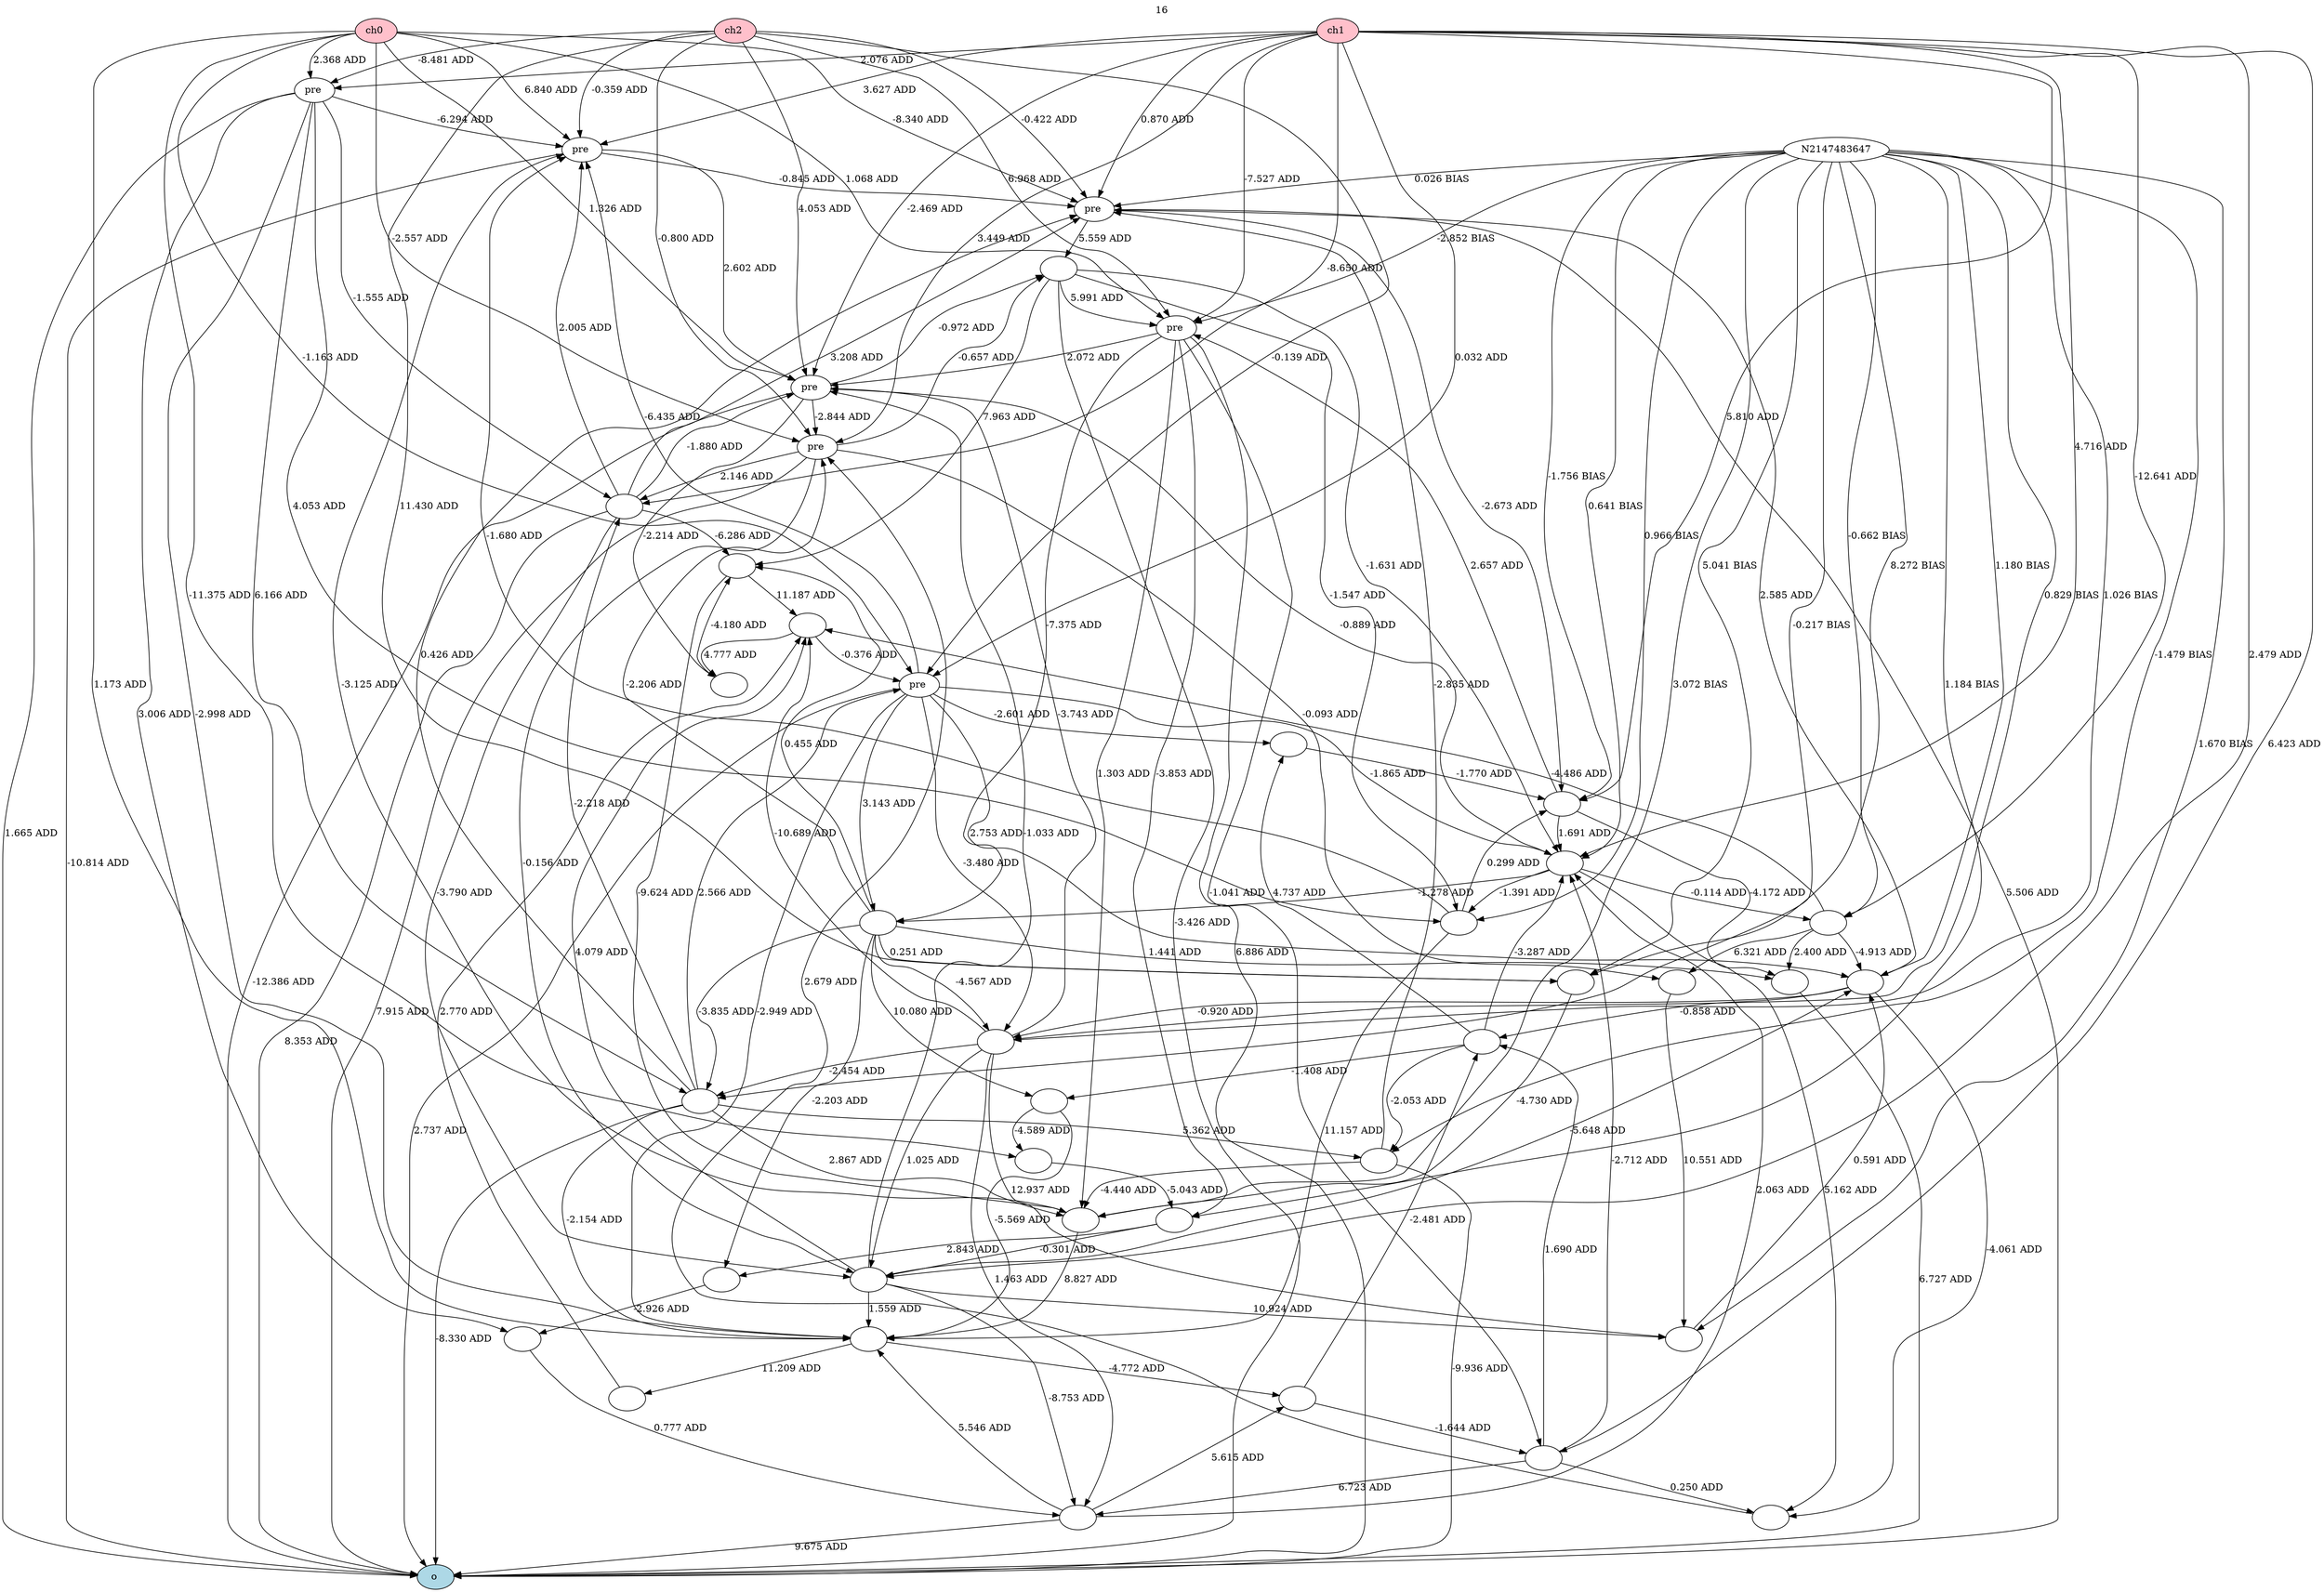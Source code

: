 digraph g {
graph [overlap="false"];
N8 -> N2 [label="2.368 ADD"];
N8 -> N3 [label="6.840 ADD"];
N8 -> N4 [label="-8.340 ADD"];
N8 -> N6 [label="-2.557 ADD"];
N8 -> N1 [label="-1.163 ADD"];
N8 -> N5 [label="1.068 ADD"];
N8 -> N7 [label="1.326 ADD"];
N9 -> N2 [label="-8.481 ADD"];
N9 -> N3 [label="-0.359 ADD"];
N9 -> N4 [label="-0.422 ADD"];
N9 -> N6 [label="-0.800 ADD"];
N9 -> N1 [label="-0.139 ADD"];
N9 -> N5 [label="6.968 ADD"];
N9 -> N7 [label="4.053 ADD"];
N10 -> N2 [label="2.076 ADD"];
N10 -> N3 [label="3.627 ADD"];
N10 -> N4 [label="0.870 ADD"];
N10 -> N6 [label="3.449 ADD"];
N10 -> N1 [label="0.032 ADD"];
N10 -> N5 [label="-7.527 ADD"];
N10 -> N7 [label="-2.469 ADD"];
N2 -> N11 [label="1.665 ADD"];
N3 -> N11 [label="-10.814 ADD"];
N4 -> N11 [label="5.506 ADD"];
N6 -> N11 [label="7.915 ADD"];
N1 -> N11 [label="2.737 ADD"];
N5 -> N11 [label="6.886 ADD"];
N7 -> N11 [label="-12.386 ADD"];
N10 -> N276 [label="-8.650 ADD"];
N276 -> N7 [label="-1.880 ADD"];
N1 -> N3 [label="-6.435 ADD"];
N2 -> N1099 [label="6.166 ADD"];
N1099 -> N276 [label="-2.218 ADD"];
N2147483647 -> N1099 [label="-0.217 BIAS"];
N2147483647 -> N5 [label="-2.852 BIAS"];
N3 -> N7 [label="2.602 ADD"];
N2147483647 -> N4 [label="0.026 BIAS"];
N5 -> N4975 [label="-7.375 ADD"];
N4975 -> N1099 [label="-3.835 ADD"];
N4975 -> N4976 [label="-4.567 ADD"];
N4976 -> N1099 [label="-2.454 ADD"];
N5 -> N7 [label="2.072 ADD"];
N2147483647 -> N4976 [label="1.026 BIAS"];
N276 -> N4 [label="3.208 ADD"];
N2147483647 -> N4976 [label="0.829 BIAS"];
N4976 -> N7 [label="-3.743 ADD"];
N1099 -> N9695 [label="5.362 ADD"];
N9695 -> N11 [label="-9.936 ADD"];
N1099 -> N11 [label="-8.330 ADD"];
N1 -> N4976 [label="-3.480 ADD"];
N7 -> N11139 [label="-0.972 ADD"];
N11139 -> N5 [label="5.991 ADD"];
N2147483647 -> N9695 [label="-1.479 BIAS"];
N11139 -> N11 [label="-3.426 ADD"];
N1099 -> N4 [label="0.426 ADD"];
N7 -> N6 [label="-2.844 ADD"];
N2 -> N3 [label="-6.294 ADD"];
N276 -> N3 [label="2.005 ADD"];
N1 -> N4975 [label="3.143 ADD"];
N6 -> N11139 [label="-0.657 ADD"];
N1099 -> N1 [label="2.566 ADD"];
N4976 -> N24370 [label="1.463 ADD"];
N24370 -> N11 [label="9.675 ADD"];
N11139 -> N25496 [label="-1.631 ADD"];
N25496 -> N7 [label="-0.889 ADD"];
N6 -> N276 [label="2.146 ADD"];
N3 -> N4 [label="-0.845 ADD"];
N1 -> N27472 [label="2.753 ADD"];
N27472 -> N4976 [label="-0.920 ADD"];
N2147483647 -> N27472 [label="1.180 BIAS"];
N4 -> N11139 [label="5.559 ADD"];
N276 -> N33850 [label="-3.790 ADD"];
N33850 -> N24370 [label="-8.753 ADD"];
N4975 -> N6 [label="-2.206 ADD"];
N4 -> N34669 [label="-2.673 ADD"];
N34669 -> N25496 [label="1.691 ADD"];
N2147483647 -> N25496 [label="0.641 BIAS"];
N4976 -> N33850 [label="1.025 ADD"];
N10 -> N37346 [label="6.423 ADD"];
N37346 -> N24370 [label="6.723 ADD"];
N5 -> N37346 [label="-1.041 ADD"];
N276 -> N11 [label="8.353 ADD"];
N33850 -> N27472 [label="-5.648 ADD"];
N27472 -> N42390 [label="-4.061 ADD"];
N42390 -> N6 [label="2.679 ADD"];
N25496 -> N4975 [label="-1.278 ADD"];
N2 -> N276 [label="-1.555 ADD"];
N24370 -> N53296 [label="5.615 ADD"];
N53296 -> N37346 [label="-1.644 ADD"];
N9695 -> N4 [label="-2.835 ADD"];
N1 -> N25496 [label="-1.865 ADD"];
N2 -> N68122 [label="4.053 ADD"];
N68122 -> N34669 [label="0.299 ADD"];
N10 -> N34669 [label="5.810 ADD"];
N25496 -> N68122 [label="-1.391 ADD"];
N33850 -> N73959 [label="4.079 ADD"];
N73959 -> N1 [label="-0.376 ADD"];
N33850 -> N7 [label="-1.033 ADD"];
N2147483647 -> N68122 [label="0.966 BIAS"];
N37346 -> N42390 [label="0.250 ADD"];
N2 -> N88973 [label="-2.998 ADD"];
N88973 -> N53296 [label="-4.772 ADD"];
N1099 -> N88973 [label="-2.154 ADD"];
N34669 -> N5 [label="2.657 ADD"];
N4976 -> N102524 [label="12.937 ADD"];
N102524 -> N27472 [label="0.591 ADD"];
N4976 -> N73959 [label="-10.689 ADD"];
N1 -> N88973 [label="-2.949 ADD"];
N33850 -> N88973 [label="1.559 ADD"];
N33850 -> N102524 [label="10.924 ADD"];
N37346 -> N25496 [label="-2.712 ADD"];
N8 -> N88973 [label="1.173 ADD"];
N53296 -> N121978 [label="-2.481 ADD"];
N121978 -> N9695 [label="-2.053 ADD"];
N37346 -> N121978 [label="1.690 ADD"];
N2147483647 -> N102524 [label="1.670 BIAS"];
N68122 -> N3 [label="-1.680 ADD"];
N27472 -> N4 [label="2.585 ADD"];
N25496 -> N126730 [label="-0.114 ADD"];
N126730 -> N73959 [label="-4.486 ADD"];
N121978 -> N25496 [label="-3.287 ADD"];
N10 -> N25496 [label="4.716 ADD"];
N27472 -> N121978 [label="-0.858 ADD"];
N2147483647 -> N34669 [label="-1.756 BIAS"];
N24370 -> N88973 [label="5.546 ADD"];
N126730 -> N27472 [label="-4.913 ADD"];
N10 -> N33850 [label="2.479 ADD"];
N68122 -> N88973 [label="11.157 ADD"];
N5 -> N148224 [label="1.303 ADD"];
N148224 -> N88973 [label="8.827 ADD"];
N9 -> N152851 [label="11.430 ADD"];
N152851 -> N148224 [label="-4.730 ADD"];
N24370 -> N25496 [label="2.063 ADD"];
N5 -> N158298 [label="-3.853 ADD"];
N158298 -> N33850 [label="-0.301 ADD"];
N2147483647 -> N158298 [label="1.184 BIAS"];
N25496 -> N42390 [label="5.162 ADD"];
N148224 -> N3 [label="-3.125 ADD"];
N11139 -> N68122 [label="-1.547 ADD"];
N2147483647 -> N126730 [label="-0.662 BIAS"];
N34669 -> N177109 [label="-4.172 ADD"];
N177109 -> N11 [label="6.727 ADD"];
N11139 -> N185212 [label="7.963 ADD"];
N185212 -> N148224 [label="-9.624 ADD"];
N276 -> N185212 [label="-6.286 ADD"];
N126730 -> N177109 [label="2.400 ADD"];
N6 -> N33850 [label="-0.156 ADD"];
N10 -> N126730 [label="-12.641 ADD"];
N2147483647 -> N148224 [label="3.072 BIAS"];
N8 -> N212059 [label="-11.375 ADD"];
N212059 -> N158298 [label="-5.043 ADD"];
N185212 -> N73959 [label="11.187 ADD"];
N4975 -> N152851 [label="0.251 ADD"];
N121978 -> N216105 [label="4.737 ADD"];
N216105 -> N34669 [label="-1.770 ADD"];
N88973 -> N216826 [label="11.209 ADD"];
N216826 -> N73959 [label="2.770 ADD"];
N2 -> N216827 [label="3.006 ADD"];
N216827 -> N24370 [label="0.777 ADD"];
N4975 -> N177109 [label="1.441 ADD"];
N7 -> N220571 [label="-2.214 ADD"];
N220571 -> N185212 [label="-4.180 ADD"];
N9695 -> N148224 [label="-4.440 ADD"];
N1 -> N216105 [label="-2.601 ADD"];
N2147483647 -> N152851 [label="5.041 BIAS"];
N158298 -> N229550 [label="2.843 ADD"];
N229550 -> N216827 [label="-2.926 ADD"];
N73959 -> N220571 [label="4.777 ADD"];
N6 -> N233174 [label="-0.093 ADD"];
N233174 -> N102524 [label="10.551 ADD"];
N4975 -> N233175 [label="10.080 ADD"];
N233175 -> N212059 [label="-4.589 ADD"];
N126730 -> N233174 [label="6.321 ADD"];
N4975 -> N229550 [label="-2.203 ADD"];
N121978 -> N233175 [label="-1.408 ADD"];
N2147483647 -> N152851 [label="8.272 BIAS"];
N1099 -> N148224 [label="2.867 ADD"];
N4975 -> N185212 [label="0.455 ADD"];
N233175 -> N88973 [label="-5.569 ADD"];
N1 [label="pre ",fillcolor="white",style="filled"];
N2 [label="pre ",fillcolor="white",style="filled"];
N3 [label="pre ",fillcolor="white",style="filled"];
N4 [label="pre ",fillcolor="white",style="filled"];
N5 [label="pre ",fillcolor="white",style="filled"];
N6 [label="pre ",fillcolor="white",style="filled"];
N7 [label="pre ",fillcolor="white",style="filled"];
N8 [label="ch0 ",fillcolor="pink",style="filled"];
N9 [label="ch2 ",fillcolor="pink",style="filled"];
N10 [label="ch1 ",fillcolor="pink",style="filled"];
N11 [label="o ",fillcolor="lightblue",style="filled"];
N276 [label=" ",fillcolor="white",style="filled"];
N1099 [label=" ",fillcolor="white",style="filled"];
N4975 [label=" ",fillcolor="white",style="filled"];
N4976 [label=" ",fillcolor="white",style="filled"];
N9695 [label=" ",fillcolor="white",style="filled"];
N11139 [label=" ",fillcolor="white",style="filled"];
N24370 [label=" ",fillcolor="white",style="filled"];
N25496 [label=" ",fillcolor="white",style="filled"];
N27472 [label=" ",fillcolor="white",style="filled"];
N33850 [label=" ",fillcolor="white",style="filled"];
N34669 [label=" ",fillcolor="white",style="filled"];
N37346 [label=" ",fillcolor="white",style="filled"];
N42390 [label=" ",fillcolor="white",style="filled"];
N53296 [label=" ",fillcolor="white",style="filled"];
N68122 [label=" ",fillcolor="white",style="filled"];
N73959 [label=" ",fillcolor="white",style="filled"];
N88973 [label=" ",fillcolor="white",style="filled"];
N102524 [label=" ",fillcolor="white",style="filled"];
N121978 [label=" ",fillcolor="white",style="filled"];
N126730 [label=" ",fillcolor="white",style="filled"];
N148224 [label=" ",fillcolor="white",style="filled"];
N152851 [label=" ",fillcolor="white",style="filled"];
N158298 [label=" ",fillcolor="white",style="filled"];
N177109 [label=" ",fillcolor="white",style="filled"];
N185212 [label=" ",fillcolor="white",style="filled"];
N212059 [label=" ",fillcolor="white",style="filled"];
N216105 [label=" ",fillcolor="white",style="filled"];
N216826 [label=" ",fillcolor="white",style="filled"];
N216827 [label=" ",fillcolor="white",style="filled"];
N220571 [label=" ",fillcolor="white",style="filled"];
N229550 [label=" ",fillcolor="white",style="filled"];
N233174 [label=" ",fillcolor="white",style="filled"];
N233175 [label=" ",fillcolor="white",style="filled"];
{rank=min; N8; N9; N10; }
{rank=max; N11; }
labelloc="t"
label="16"
}

